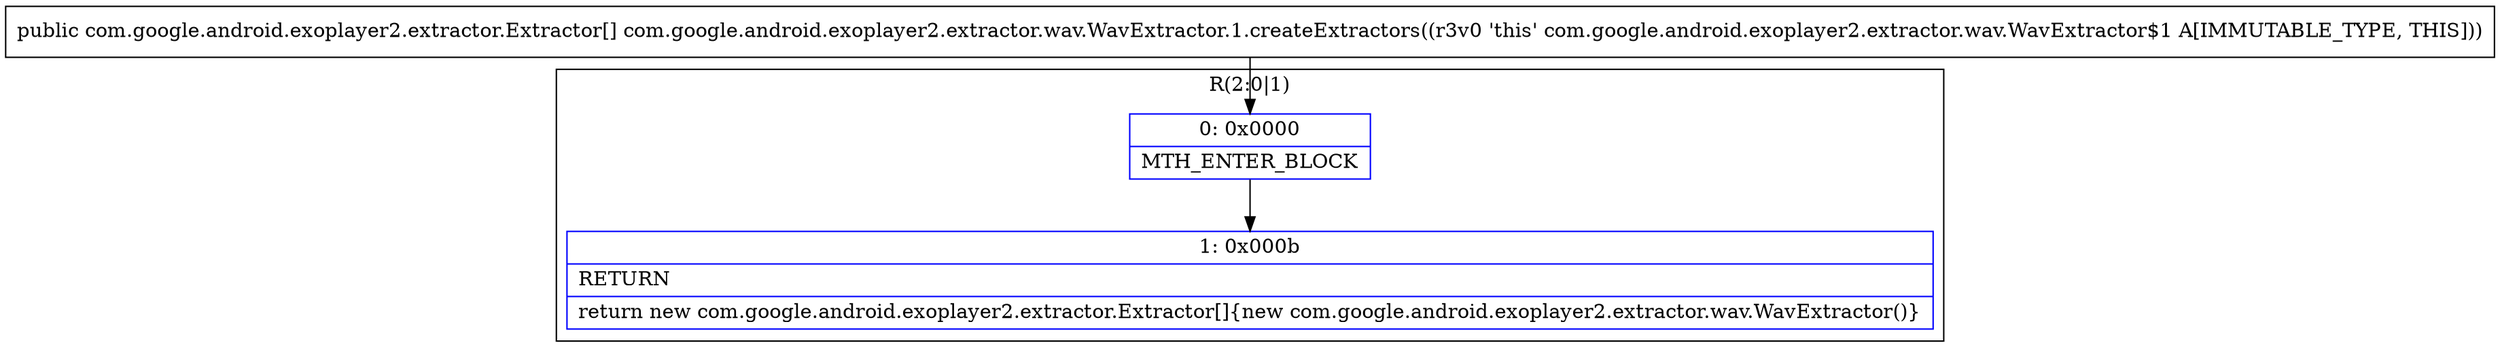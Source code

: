 digraph "CFG forcom.google.android.exoplayer2.extractor.wav.WavExtractor.1.createExtractors()[Lcom\/google\/android\/exoplayer2\/extractor\/Extractor;" {
subgraph cluster_Region_998181447 {
label = "R(2:0|1)";
node [shape=record,color=blue];
Node_0 [shape=record,label="{0\:\ 0x0000|MTH_ENTER_BLOCK\l}"];
Node_1 [shape=record,label="{1\:\ 0x000b|RETURN\l|return new com.google.android.exoplayer2.extractor.Extractor[]\{new com.google.android.exoplayer2.extractor.wav.WavExtractor()\}\l}"];
}
MethodNode[shape=record,label="{public com.google.android.exoplayer2.extractor.Extractor[] com.google.android.exoplayer2.extractor.wav.WavExtractor.1.createExtractors((r3v0 'this' com.google.android.exoplayer2.extractor.wav.WavExtractor$1 A[IMMUTABLE_TYPE, THIS])) }"];
MethodNode -> Node_0;
Node_0 -> Node_1;
}

